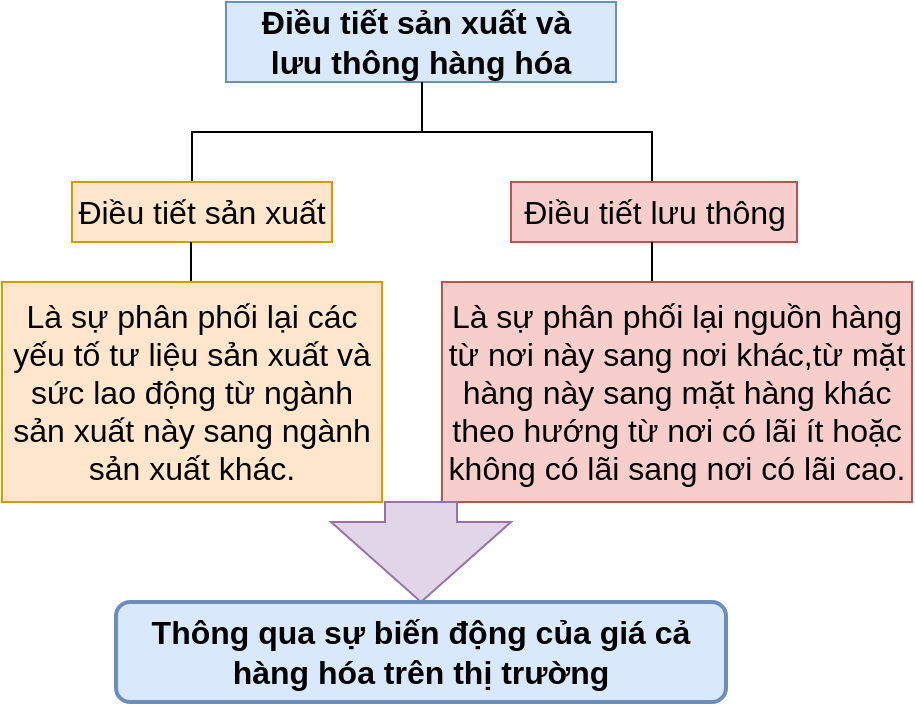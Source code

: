 <mxfile version="12.0.2" type="github" pages="1"><diagram id="msaLKFV_5v-NAo-nIYSi" name="Page-1"><mxGraphModel dx="854" dy="450" grid="1" gridSize="10" guides="1" tooltips="1" connect="1" arrows="1" fold="1" page="1" pageScale="1" pageWidth="850" pageHeight="1100" math="0" shadow="0"><root><mxCell id="0"/><mxCell id="1" parent="0"/><mxCell id="fuN57peM9A7rpZhnKc-o-1" value="&lt;font style=&quot;font-size: 16px;&quot;&gt;Điều tiết sản xuất và&amp;nbsp;&lt;br style=&quot;font-size: 16px;&quot;&gt;lưu thông hàng hóa&lt;/font&gt;" style="rounded=0;whiteSpace=wrap;html=1;fontSize=16;fillColor=#dae8fc;strokeColor=#6c8ebf;fontStyle=1" parent="1" vertex="1"><mxGeometry x="327" y="100" width="195" height="40" as="geometry"/></mxCell><mxCell id="fuN57peM9A7rpZhnKc-o-5" value="" style="strokeWidth=1;html=1;shape=mxgraph.flowchart.annotation_2;align=left;labelPosition=right;pointerEvents=1;connectable=0;direction=south;fontSize=16;fontStyle=0" parent="1" vertex="1"><mxGeometry x="310" y="140" width="230" height="50" as="geometry"/></mxCell><mxCell id="fuN57peM9A7rpZhnKc-o-6" value="Điều tiết sản xuất" style="rounded=0;whiteSpace=wrap;html=1;fontSize=16;fillColor=#ffe6cc;strokeColor=#d79b00;" parent="1" vertex="1"><mxGeometry x="250" y="190" width="130" height="30" as="geometry"/></mxCell><mxCell id="fuN57peM9A7rpZhnKc-o-10" value="" style="endArrow=none;html=1;fontSize=16;" parent="1" edge="1"><mxGeometry width="50" height="50" relative="1" as="geometry"><mxPoint x="309.5" y="240" as="sourcePoint"/><mxPoint x="309.5" y="220" as="targetPoint"/><Array as="points"><mxPoint x="309.5" y="230"/></Array></mxGeometry></mxCell><mxCell id="fuN57peM9A7rpZhnKc-o-11" value="Là sự phân phối lại các yếu tố tư liệu sản xuất và sức lao động từ ngành sản xuất này sang ngành sản xuất khác." style="rounded=0;whiteSpace=wrap;html=1;fontSize=16;fillColor=#ffe6cc;strokeColor=#d79b00;" parent="1" vertex="1"><mxGeometry x="215" y="240" width="190" height="110" as="geometry"/></mxCell><mxCell id="fuN57peM9A7rpZhnKc-o-13" value="Điều tiết lưu thông" style="rounded=0;whiteSpace=wrap;html=1;fontSize=16;fillColor=#f8cecc;strokeColor=#b85450;" parent="1" vertex="1"><mxGeometry x="469.5" y="190" width="143" height="30" as="geometry"/></mxCell><mxCell id="fuN57peM9A7rpZhnKc-o-14" value="" style="endArrow=none;html=1;fontSize=16;" parent="1" edge="1"><mxGeometry width="50" height="50" relative="1" as="geometry"><mxPoint x="540" y="240" as="sourcePoint"/><mxPoint x="540" y="220" as="targetPoint"/></mxGeometry></mxCell><mxCell id="fuN57peM9A7rpZhnKc-o-15" value="Là sự phân phối lại nguồn hàng từ nơi này sang nơi khác,từ mặt hàng này sang mặt hàng khác theo hướng từ nơi có lãi ít hoặc không có lãi sang nơi có lãi cao." style="rounded=0;whiteSpace=wrap;html=1;fontSize=16;fillColor=#f8cecc;strokeColor=#b85450;" parent="1" vertex="1"><mxGeometry x="435" y="240" width="235" height="110" as="geometry"/></mxCell><mxCell id="fuN57peM9A7rpZhnKc-o-21" value="" style="html=1;shadow=0;dashed=0;align=center;verticalAlign=middle;shape=mxgraph.arrows2.arrow;dy=0.6;dx=40;direction=south;notch=0;strokeWidth=1;fontSize=16;fillColor=#e1d5e7;strokeColor=#9673a6;" parent="1" vertex="1"><mxGeometry x="379.5" y="350" width="90" height="50" as="geometry"/></mxCell><mxCell id="fuN57peM9A7rpZhnKc-o-22" value="&lt;font style=&quot;font-size: 16px;&quot;&gt;Thông qua sự biến động của giá cả hàng hóa trên thị trường&lt;/font&gt;" style="rounded=1;whiteSpace=wrap;html=1;absoluteArcSize=1;arcSize=14;strokeWidth=2;fontSize=16;fontStyle=1;fillColor=#dae8fc;strokeColor=#6c8ebf;" parent="1" vertex="1"><mxGeometry x="272" y="400" width="305" height="50" as="geometry"/></mxCell></root></mxGraphModel></diagram></mxfile>